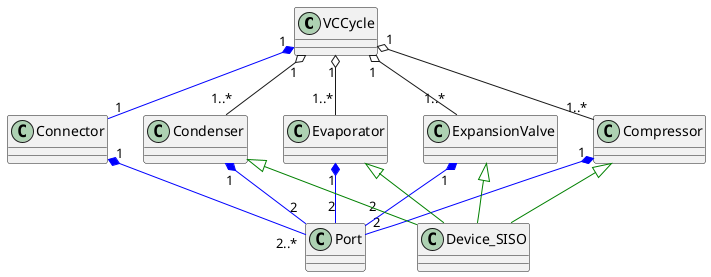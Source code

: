 @startuml
VCCycle "1" *-[#blue]- "1" Connector 
VCCycle "1" o-- "1..*" Compressor 
VCCycle "1" o-- "1..*" Condenser
VCCycle "1" o-- "1..*" Evaporator
VCCycle "1" o-- "1..*" ExpansionValve

Connector "1" *-[#blue]- "2..*" Port
Compressor "1" *-[#blue]- "2" Port
ExpansionValve "1" *-[#blue]- "2" Port
Evaporator "1" *-[#blue]- "2" Port
Condenser "1" *-[#blue]- "2" Port

Compressor <|-[#green]- Device_SISO  
Condenser <|-[#green]- Device_SISO  
Evaporator <|-[#green]- Device_SISO  
ExpansionValve <|-[#green]- Device_SISO  
@enduml
